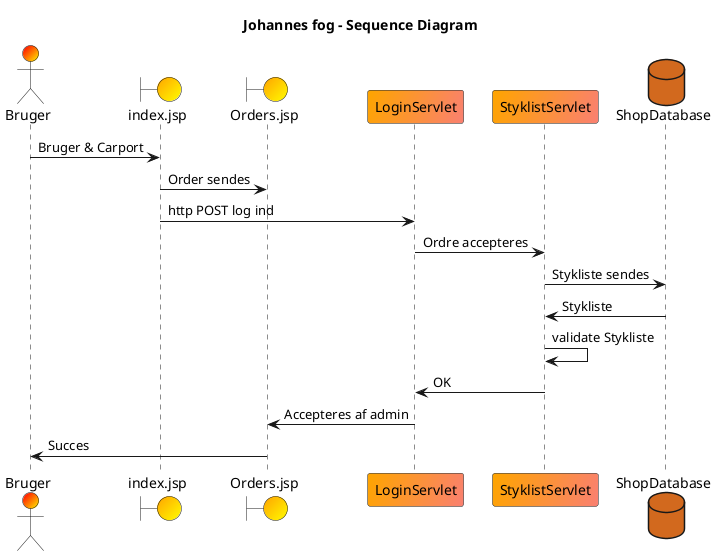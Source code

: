 @startuml
title "Johannes fog - Sequence Diagram"

actor Bruger #red/yellow
boundary index.jsp #Orange/yellow
boundary Orders.jsp #Orange/yellow
participant LoginServlet #Orange/Salmon
participant StyklistServlet #Orange/Salmon
database ShopDatabase #Chocolate

Bruger -> index.jsp : Bruger & Carport
index.jsp -> Orders.jsp: Order sendes
index.jsp -> LoginServlet: http POST log ind
LoginServlet -> StyklistServlet: Ordre accepteres
StyklistServlet -> ShopDatabase: Stykliste sendes
ShopDatabase -> StyklistServlet: Stykliste
StyklistServlet -> StyklistServlet: validate Stykliste
StyklistServlet -> LoginServlet: OK
LoginServlet -> Orders.jsp: Accepteres af admin
Orders.jsp -> Bruger: Succes

@endum